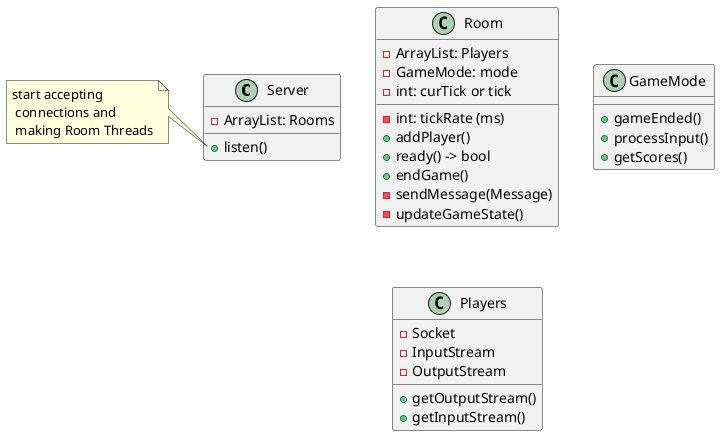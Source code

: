 @startuml
class Server {
    - ArrayList: Rooms
    + listen()
}
class Room {
    - ArrayList: Players
    - GameMode: mode
    - int: tickRate (ms)
    - int: curTick or tick
    + addPlayer()
    + ready() -> bool
    + endGame()
    - sendMessage(Message)
    - updateGameState()
    
}
class GameMode{
    + gameEnded()
    + processInput()
    + getScores() 
}
class Players{
    - Socket
    - InputStream
    - OutputStream
    + getOutputStream()
    + getInputStream()
}
note left of Server::listen()
 start accepting
  connections and 
  making Room Threads
end note
@enduml